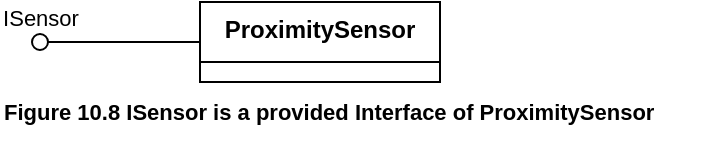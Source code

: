 <mxfile version="21.6.8" type="device" pages="5">
  <diagram name="10.8" id="z8ahC6TJhPVbdyxyvAvL">
    <mxGraphModel dx="880" dy="545" grid="1" gridSize="10" guides="1" tooltips="1" connect="1" arrows="1" fold="1" page="1" pageScale="1" pageWidth="1169" pageHeight="827" math="0" shadow="0">
      <root>
        <mxCell id="0" />
        <mxCell id="1" parent="0" />
        <mxCell id="j0SfJ29VAeDDEaYO7BTL-1" value="&lt;b&gt;ProximitySensor&lt;/b&gt;" style="swimlane;fontStyle=0;align=center;verticalAlign=top;childLayout=stackLayout;horizontal=1;startSize=30;horizontalStack=0;resizeParent=1;resizeParentMax=0;resizeLast=0;collapsible=0;marginBottom=0;html=1;whiteSpace=wrap;" vertex="1" parent="1">
          <mxGeometry x="100" width="120" height="40" as="geometry" />
        </mxCell>
        <mxCell id="j0SfJ29VAeDDEaYO7BTL-2" value="ISensor" style="html=1;verticalAlign=bottom;labelBackgroundColor=none;startArrow=oval;startFill=0;startSize=8;endArrow=none;rounded=0;" edge="1" parent="1">
          <mxGeometry x="-1" y="3" relative="1" as="geometry">
            <mxPoint x="20" y="20" as="sourcePoint" />
            <mxPoint x="100" y="20" as="targetPoint" />
          </mxGeometry>
        </mxCell>
        <mxCell id="HIi72qEYB1m0_1j-Ny3--1" value="&lt;b&gt;Figure 10.8 ISensor is a provided Interface of ProximitySensor&lt;/b&gt;" style="text;html=1;align=left;verticalAlign=middle;resizable=0;points=[];autosize=1;strokeColor=none;fillColor=none;fontSize=11;fontFamily=Helvetica;fontColor=default;" vertex="1" parent="1">
          <mxGeometry y="40" width="350" height="30" as="geometry" />
        </mxCell>
      </root>
    </mxGraphModel>
  </diagram>
  <diagram id="t-7vkQRehIuyUq1OWBUZ" name="10.9">
    <mxGraphModel dx="880" dy="545" grid="1" gridSize="10" guides="1" tooltips="1" connect="1" arrows="1" fold="1" page="1" pageScale="1" pageWidth="1169" pageHeight="827" math="0" shadow="0">
      <root>
        <mxCell id="0" />
        <mxCell id="1" parent="0" />
        <mxCell id="9Yoi-gdw0vovMsw98rGM-1" value="&lt;b&gt;ProximitySensor&lt;/b&gt;" style="fontStyle=0;html=1;whiteSpace=wrap;" vertex="1" parent="1">
          <mxGeometry width="120" height="40" as="geometry" />
        </mxCell>
        <mxCell id="9Yoi-gdw0vovMsw98rGM-2" style="edgeStyle=orthogonalEdgeStyle;rounded=0;orthogonalLoop=1;jettySize=auto;html=1;exitX=0.5;exitY=0;exitDx=0;exitDy=0;entryX=0.5;entryY=1;entryDx=0;entryDy=0;endArrow=blockThin;endFill=0;endSize=12;" edge="1" parent="1" source="9Yoi-gdw0vovMsw98rGM-3" target="9Yoi-gdw0vovMsw98rGM-1">
          <mxGeometry relative="1" as="geometry" />
        </mxCell>
        <mxCell id="9Yoi-gdw0vovMsw98rGM-3" value="&lt;b&gt;ProximitySensor&lt;/b&gt;" style="fontStyle=0;html=1;whiteSpace=wrap;" vertex="1" parent="1">
          <mxGeometry y="120" width="120" height="40" as="geometry" />
        </mxCell>
        <mxCell id="9Yoi-gdw0vovMsw98rGM-4" value="^ ISensor" style="html=1;verticalAlign=top;labelBackgroundColor=none;startArrow=oval;startFill=0;startSize=8;endArrow=none;rounded=0;" edge="1" parent="1">
          <mxGeometry x="-1" y="-30" relative="1" as="geometry">
            <mxPoint x="200" y="140" as="sourcePoint" />
            <mxPoint x="120" y="140" as="targetPoint" />
            <mxPoint as="offset" />
          </mxGeometry>
        </mxCell>
        <mxCell id="qlRkMouSi6wxIDOAwAId-1" value="&lt;b&gt;Figure 10.9 ISensor, a provided Interface of ProximitySensor, is shown as inherited by CapacitiveSensor&lt;/b&gt;" style="text;html=1;align=left;verticalAlign=middle;resizable=0;points=[];autosize=1;strokeColor=none;fillColor=none;fontSize=11;fontFamily=Helvetica;fontColor=default;" vertex="1" parent="1">
          <mxGeometry y="160" width="570" height="30" as="geometry" />
        </mxCell>
      </root>
    </mxGraphModel>
  </diagram>
  <diagram id="3rbvj5tgg_bOG3rUHmvJ" name="10.10">
    <mxGraphModel dx="880" dy="545" grid="1" gridSize="10" guides="1" tooltips="1" connect="1" arrows="1" fold="1" page="1" pageScale="1" pageWidth="1169" pageHeight="827" math="0" shadow="0">
      <root>
        <mxCell id="0" />
        <mxCell id="1" parent="0" />
        <mxCell id="XkH9AGOGgjSkywaOT8vE-1" value="" style="html=1;verticalAlign=bottom;labelBackgroundColor=none;endArrow=halfCircle;endFill=0;endSize=2;rounded=0;exitX=1;exitY=0.5;exitDx=0;exitDy=0;" edge="1" parent="1" source="XkH9AGOGgjSkywaOT8vE-2">
          <mxGeometry width="160" relative="1" as="geometry">
            <mxPoint x="10" y="230" as="sourcePoint" />
            <mxPoint x="160" y="20" as="targetPoint" />
          </mxGeometry>
        </mxCell>
        <mxCell id="XkH9AGOGgjSkywaOT8vE-2" value="&lt;b&gt;TheftAlerm&lt;/b&gt;" style="swimlane;fontStyle=0;align=center;verticalAlign=middle;childLayout=stackLayout;horizontal=1;startSize=30;horizontalStack=0;resizeParent=1;resizeParentMax=0;resizeLast=0;collapsible=0;marginBottom=0;html=1;whiteSpace=wrap;" vertex="1" parent="1">
          <mxGeometry width="80" height="40" as="geometry" />
        </mxCell>
        <mxCell id="XkH9AGOGgjSkywaOT8vE-3" value="Figure 10.10 ISensor is a required Interface of TheftAlarm" style="text;html=1;align=left;verticalAlign=middle;resizable=0;points=[];autosize=1;strokeColor=none;fillColor=none;fontStyle=1" vertex="1" parent="1">
          <mxGeometry y="40" width="350" height="30" as="geometry" />
        </mxCell>
      </root>
    </mxGraphModel>
  </diagram>
  <diagram id="XqiJjm161RR9OuvCGPvt" name="10.11">
    <mxGraphModel dx="880" dy="545" grid="1" gridSize="10" guides="1" tooltips="1" connect="1" arrows="1" fold="1" page="1" pageScale="1" pageWidth="1169" pageHeight="827" math="0" shadow="0">
      <root>
        <mxCell id="0" />
        <mxCell id="1" parent="0" />
        <mxCell id="zQJkt0Uli7HXzWN9n2t2-1" value="&lt;b&gt;TheftAlarm&lt;/b&gt;" style="fontStyle=0;html=1;whiteSpace=wrap;" vertex="1" parent="1">
          <mxGeometry x="10" y="35" width="90" height="30" as="geometry" />
        </mxCell>
        <mxCell id="zQJkt0Uli7HXzWN9n2t2-2" value="«interface»&lt;br&gt;&lt;b&gt;Isensor&lt;/b&gt;" style="swimlane;fontStyle=0;align=center;verticalAlign=top;childLayout=stackLayout;horizontal=1;startSize=40;horizontalStack=0;resizeParent=1;resizeParentMax=0;resizeLast=0;collapsible=0;marginBottom=0;html=1;whiteSpace=wrap;" vertex="1" parent="1">
          <mxGeometry x="215" y="10" width="140" height="80" as="geometry" />
        </mxCell>
        <mxCell id="zQJkt0Uli7HXzWN9n2t2-3" value="activate()&lt;br&gt;read()" style="text;html=1;strokeColor=none;fillColor=none;align=left;verticalAlign=middle;spacingLeft=4;spacingRight=4;overflow=hidden;rotatable=0;points=[[0,0.5],[1,0.5]];portConstraint=eastwest;whiteSpace=wrap;" vertex="1" parent="zQJkt0Uli7HXzWN9n2t2-2">
          <mxGeometry y="40" width="140" height="40" as="geometry" />
        </mxCell>
        <mxCell id="zQJkt0Uli7HXzWN9n2t2-4" value="&lt;b&gt;ProximitySensor&lt;/b&gt;" style="fontStyle=0;html=1;whiteSpace=wrap;" vertex="1" parent="1">
          <mxGeometry x="455" y="35" width="120" height="30" as="geometry" />
        </mxCell>
        <mxCell id="zQJkt0Uli7HXzWN9n2t2-5" value="" style="endArrow=block;startArrow=none;endFill=0;startFill=0;endSize=8;html=1;verticalAlign=bottom;dashed=1;labelBackgroundColor=none;rounded=0;exitX=0;exitY=0.5;exitDx=0;exitDy=0;entryX=1;entryY=0.5;entryDx=0;entryDy=0;" edge="1" parent="1" source="zQJkt0Uli7HXzWN9n2t2-4" target="zQJkt0Uli7HXzWN9n2t2-2">
          <mxGeometry width="160" relative="1" as="geometry">
            <mxPoint x="345" y="260" as="sourcePoint" />
            <mxPoint x="505" y="260" as="targetPoint" />
          </mxGeometry>
        </mxCell>
        <mxCell id="zQJkt0Uli7HXzWN9n2t2-6" value="«use»" style="endArrow=open;startArrow=none;endFill=0;startFill=0;endSize=8;html=1;verticalAlign=bottom;dashed=1;labelBackgroundColor=none;rounded=0;entryX=0;entryY=0.5;entryDx=0;entryDy=0;exitX=1;exitY=0.5;exitDx=0;exitDy=0;" edge="1" parent="1" source="zQJkt0Uli7HXzWN9n2t2-1" target="zQJkt0Uli7HXzWN9n2t2-2">
          <mxGeometry x="0.008" width="160" relative="1" as="geometry">
            <mxPoint x="105" y="50" as="sourcePoint" />
            <mxPoint x="245" y="49.5" as="targetPoint" />
            <mxPoint as="offset" />
          </mxGeometry>
        </mxCell>
        <mxCell id="zQJkt0Uli7HXzWN9n2t2-7" value="Figure 10.11 Alternative notation for required and provided Interface" style="text;html=1;align=left;verticalAlign=middle;resizable=0;points=[];autosize=1;strokeColor=none;fillColor=none;fontStyle=1" vertex="1" parent="1">
          <mxGeometry x="10" y="90" width="410" height="30" as="geometry" />
        </mxCell>
      </root>
    </mxGraphModel>
  </diagram>
  <diagram id="YhCT0FJ5jKKvDT0L6D4F" name="10.12">
    <mxGraphModel dx="880" dy="545" grid="1" gridSize="10" guides="1" tooltips="1" connect="1" arrows="1" fold="1" page="1" pageScale="1" pageWidth="1169" pageHeight="827" math="0" shadow="0">
      <root>
        <mxCell id="0" />
        <mxCell id="1" parent="0" />
        <mxCell id="4L9JvKQUU5R0SEG2Vm73-1" style="edgeStyle=orthogonalEdgeStyle;rounded=0;orthogonalLoop=1;jettySize=auto;html=1;entryX=1;entryY=0.5;entryDx=0;entryDy=0;endArrow=none;endFill=0;endSize=12;" edge="1" parent="1" source="4L9JvKQUU5R0SEG2Vm73-6" target="4L9JvKQUU5R0SEG2Vm73-12">
          <mxGeometry relative="1" as="geometry" />
        </mxCell>
        <mxCell id="4L9JvKQUU5R0SEG2Vm73-2" value="+theAlarm" style="edgeLabel;html=1;align=center;verticalAlign=middle;resizable=0;points=[];" vertex="1" connectable="0" parent="4L9JvKQUU5R0SEG2Vm73-1">
          <mxGeometry x="0.185" relative="1" as="geometry">
            <mxPoint x="-22" y="-13" as="offset" />
          </mxGeometry>
        </mxCell>
        <mxCell id="4L9JvKQUU5R0SEG2Vm73-3" value="1" style="edgeLabel;html=1;align=center;verticalAlign=middle;resizable=0;points=[];" vertex="1" connectable="0" parent="4L9JvKQUU5R0SEG2Vm73-1">
          <mxGeometry x="-0.067" relative="1" as="geometry">
            <mxPoint x="-58" y="11" as="offset" />
          </mxGeometry>
        </mxCell>
        <mxCell id="4L9JvKQUU5R0SEG2Vm73-4" value="1" style="edgeLabel;html=1;align=center;verticalAlign=middle;resizable=0;points=[];" vertex="1" connectable="0" parent="4L9JvKQUU5R0SEG2Vm73-1">
          <mxGeometry x="-0.644" relative="1" as="geometry">
            <mxPoint x="13" y="11" as="offset" />
          </mxGeometry>
        </mxCell>
        <mxCell id="4L9JvKQUU5R0SEG2Vm73-5" value="+theSensor" style="edgeLabel;html=1;align=center;verticalAlign=middle;resizable=0;points=[];" vertex="1" connectable="0" parent="4L9JvKQUU5R0SEG2Vm73-1">
          <mxGeometry x="-0.615" y="1" relative="1" as="geometry">
            <mxPoint x="-8" y="-14" as="offset" />
          </mxGeometry>
        </mxCell>
        <mxCell id="4L9JvKQUU5R0SEG2Vm73-6" value="«interface»&lt;br&gt;&lt;b&gt;Isensor&lt;/b&gt;" style="swimlane;fontStyle=0;align=center;verticalAlign=top;childLayout=stackLayout;horizontal=1;startSize=40;horizontalStack=0;resizeParent=1;resizeParentMax=0;resizeLast=0;collapsible=0;marginBottom=0;html=1;whiteSpace=wrap;" vertex="1" parent="1">
          <mxGeometry x="525" y="30" width="140" height="80" as="geometry" />
        </mxCell>
        <mxCell id="4L9JvKQUU5R0SEG2Vm73-7" value="activate()&lt;br&gt;read()" style="text;html=1;strokeColor=none;fillColor=none;align=left;verticalAlign=middle;spacingLeft=4;spacingRight=4;overflow=hidden;rotatable=0;points=[[0,0.5],[1,0.5]];portConstraint=eastwest;whiteSpace=wrap;" vertex="1" parent="4L9JvKQUU5R0SEG2Vm73-6">
          <mxGeometry y="40" width="140" height="40" as="geometry" />
        </mxCell>
        <mxCell id="4L9JvKQUU5R0SEG2Vm73-8" style="edgeStyle=orthogonalEdgeStyle;rounded=0;orthogonalLoop=1;jettySize=auto;html=1;endArrow=openThin;endFill=0;endSize=12;targetPerimeterSpacing=4;" edge="1" parent="1" source="4L9JvKQUU5R0SEG2Vm73-12" target="4L9JvKQUU5R0SEG2Vm73-14">
          <mxGeometry relative="1" as="geometry" />
        </mxCell>
        <mxCell id="4L9JvKQUU5R0SEG2Vm73-9" value="1" style="edgeLabel;html=1;align=center;verticalAlign=middle;resizable=0;points=[];" vertex="1" connectable="0" parent="4L9JvKQUU5R0SEG2Vm73-8">
          <mxGeometry x="0.4" y="1" relative="1" as="geometry">
            <mxPoint x="-10" y="-12" as="offset" />
          </mxGeometry>
        </mxCell>
        <mxCell id="4L9JvKQUU5R0SEG2Vm73-10" value="+theBuzzer" style="edgeLabel;html=1;align=center;verticalAlign=middle;resizable=0;points=[];" vertex="1" connectable="0" parent="4L9JvKQUU5R0SEG2Vm73-8">
          <mxGeometry x="0.02" y="2" relative="1" as="geometry">
            <mxPoint x="-3" y="8" as="offset" />
          </mxGeometry>
        </mxCell>
        <mxCell id="4L9JvKQUU5R0SEG2Vm73-11" value="*" style="edgeLabel;html=1;align=center;verticalAlign=middle;resizable=0;points=[];" vertex="1" connectable="0" parent="4L9JvKQUU5R0SEG2Vm73-8">
          <mxGeometry x="-0.66" y="-1" relative="1" as="geometry">
            <mxPoint x="9" y="-7" as="offset" />
          </mxGeometry>
        </mxCell>
        <mxCell id="4L9JvKQUU5R0SEG2Vm73-12" value="«interface»&lt;br&gt;&lt;b&gt;IAlarm&lt;/b&gt;" style="swimlane;fontStyle=0;align=center;verticalAlign=top;childLayout=stackLayout;horizontal=1;startSize=40;horizontalStack=0;resizeParent=1;resizeParentMax=0;resizeLast=0;collapsible=0;marginBottom=0;html=1;whiteSpace=wrap;" vertex="1" parent="1">
          <mxGeometry x="250" y="35" width="140" height="70" as="geometry" />
        </mxCell>
        <mxCell id="4L9JvKQUU5R0SEG2Vm73-13" value="notify()" style="text;html=1;strokeColor=none;fillColor=none;align=left;verticalAlign=middle;spacingLeft=4;spacingRight=4;overflow=hidden;rotatable=0;points=[[0,0.5],[1,0.5]];portConstraint=eastwest;whiteSpace=wrap;" vertex="1" parent="4L9JvKQUU5R0SEG2Vm73-12">
          <mxGeometry y="40" width="140" height="30" as="geometry" />
        </mxCell>
        <mxCell id="4L9JvKQUU5R0SEG2Vm73-14" value="«interface»&lt;br&gt;&lt;b&gt;IBuzzer&lt;/b&gt;" style="swimlane;fontStyle=0;align=center;verticalAlign=top;childLayout=stackLayout;horizontal=1;startSize=40;horizontalStack=0;resizeParent=1;resizeParentMax=0;resizeLast=0;collapsible=0;marginBottom=0;html=1;whiteSpace=wrap;" vertex="1" parent="1">
          <mxGeometry x="10" y="10" width="140" height="120" as="geometry" />
        </mxCell>
        <mxCell id="4L9JvKQUU5R0SEG2Vm73-15" value="volume : Integer" style="text;html=1;strokeColor=none;fillColor=none;align=left;verticalAlign=middle;spacingLeft=4;spacingRight=4;overflow=hidden;rotatable=0;points=[[0,0.5],[1,0.5]];portConstraint=eastwest;whiteSpace=wrap;" vertex="1" parent="4L9JvKQUU5R0SEG2Vm73-14">
          <mxGeometry y="40" width="140" height="30" as="geometry" />
        </mxCell>
        <mxCell id="4L9JvKQUU5R0SEG2Vm73-16" value="" style="line;strokeWidth=1;fillColor=none;align=left;verticalAlign=middle;spacingTop=-1;spacingLeft=3;spacingRight=3;rotatable=0;labelPosition=right;points=[];portConstraint=eastwest;" vertex="1" parent="4L9JvKQUU5R0SEG2Vm73-14">
          <mxGeometry y="70" width="140" height="10" as="geometry" />
        </mxCell>
        <mxCell id="4L9JvKQUU5R0SEG2Vm73-17" value="start()&lt;br&gt;reset()&lt;br&gt;" style="text;html=1;strokeColor=none;fillColor=none;align=left;verticalAlign=middle;spacingLeft=4;spacingRight=4;overflow=hidden;rotatable=0;points=[[0,0.5],[1,0.5]];portConstraint=eastwest;whiteSpace=wrap;" vertex="1" parent="4L9JvKQUU5R0SEG2Vm73-14">
          <mxGeometry y="80" width="140" height="40" as="geometry" />
        </mxCell>
        <mxCell id="4L9JvKQUU5R0SEG2Vm73-18" value="Figure 10.12 A set of collaborating Interfaces" style="text;html=1;align=left;verticalAlign=middle;resizable=0;points=[];autosize=1;strokeColor=none;fillColor=none;fontStyle=1" vertex="1" parent="1">
          <mxGeometry x="10" y="130" width="280" height="30" as="geometry" />
        </mxCell>
        <mxCell id="4L9JvKQUU5R0SEG2Vm73-19" value="" style="shape=waypoint;sketch=0;size=6;pointerEvents=1;points=[];fillColor=none;resizable=0;rotatable=0;perimeter=centerPerimeter;snapToPoint=1;" vertex="1" parent="1">
          <mxGeometry x="512" y="60" width="20" height="20" as="geometry" />
        </mxCell>
        <mxCell id="4L9JvKQUU5R0SEG2Vm73-20" value="" style="shape=waypoint;sketch=0;size=6;pointerEvents=1;points=[];fillColor=none;resizable=0;rotatable=0;perimeter=centerPerimeter;snapToPoint=1;" vertex="1" parent="1">
          <mxGeometry x="383" y="60" width="20" height="20" as="geometry" />
        </mxCell>
        <mxCell id="4L9JvKQUU5R0SEG2Vm73-21" value="" style="shape=waypoint;sketch=0;size=6;pointerEvents=1;points=[];fillColor=none;resizable=0;rotatable=0;perimeter=centerPerimeter;snapToPoint=1;" vertex="1" parent="1">
          <mxGeometry x="143" y="60" width="20" height="20" as="geometry" />
        </mxCell>
      </root>
    </mxGraphModel>
  </diagram>
</mxfile>
